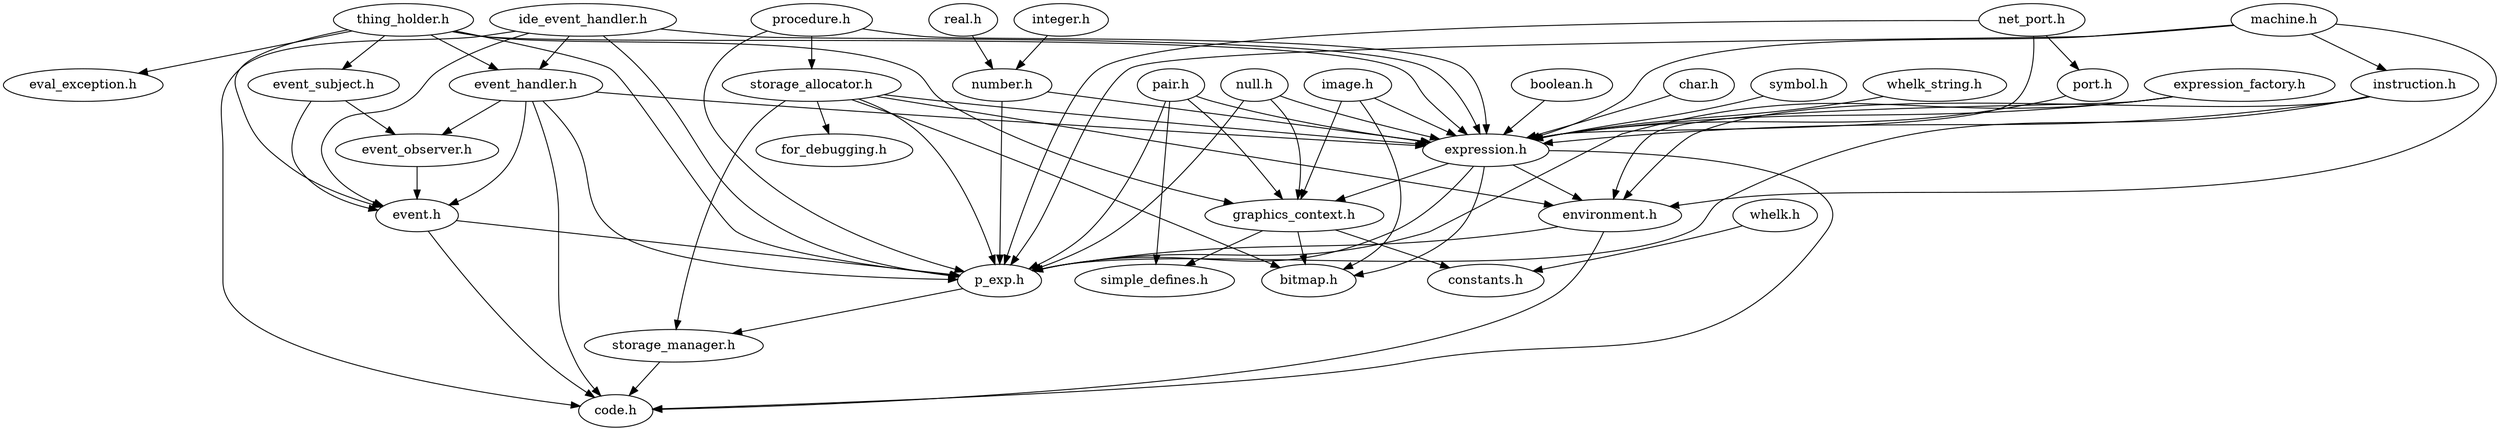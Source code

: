 digraph {
   "boolean.h" ->  "expression.h"
   "char.h" ->  "expression.h"
   "environment.h" ->  "p_exp.h"
   "environment.h" ->  "code.h"
   "event.h" ->  "p_exp.h"
   "event.h" ->  "code.h"
   "event_handler.h" ->  "event_observer.h"
   "event_handler.h" ->  "p_exp.h"
   "event_handler.h" ->  "event.h"
   "event_handler.h" ->  "code.h"
   "event_handler.h" ->  "expression.h"
   "event_observer.h" ->  "event.h"
   "event_subject.h" ->  "event_observer.h"
   "event_subject.h" ->  "event.h"
   "expression.h" ->  "p_exp.h"
   "expression.h" ->  "graphics_context.h"
//   "expression.h" ->  "event_handler.h"
   "expression.h" ->  "bitmap.h"
   "expression.h" ->  "environment.h"
   "expression.h" ->  "code.h"
   "expression_factory.h" ->  "p_exp.h"
   "expression_factory.h" ->  "environment.h"
   "expression_factory.h" ->  "expression.h"
   "graphics_context.h" ->  "simple_defines.h"
   "graphics_context.h" ->  "bitmap.h"
   "graphics_context.h" ->  "constants.h"
   "ide_event_handler.h" ->  "p_exp.h"
   "ide_event_handler.h" ->  "code.h"
   "ide_event_handler.h" ->  "expression.h"
   "ide_event_handler.h" ->  "event_handler.h"
   "ide_event_handler.h" ->  "event.h"
   "image.h" ->  "expression.h"
   "image.h" ->  "bitmap.h"
   "image.h" ->  "graphics_context.h"
   "instruction.h" ->  "p_exp.h"
   "instruction.h" ->  "environment.h"
   "instruction.h" ->  "expression.h"
   "integer.h" ->  "number.h"
   "machine.h" ->  "p_exp.h"
   "machine.h" ->  "instruction.h"
   "machine.h" ->  "expression.h"
   "machine.h" ->  "environment.h"
   "net_port.h" ->  "p_exp.h"
   "net_port.h" ->  "expression.h"
   "net_port.h" ->  "port.h"
   "null.h" ->  "p_exp.h"
   "null.h" ->  "expression.h"
   "null.h" ->  "graphics_context.h"
   "number.h" ->  "p_exp.h"
   "number.h" ->  "expression.h"
   "p_exp.h" ->  "storage_manager.h"
   "pair.h" ->  "p_exp.h"
   "pair.h" ->  "simple_defines.h"
   "pair.h" ->  "expression.h"
   "pair.h" ->  "graphics_context.h"
   "port.h" ->  "expression.h"
   "procedure.h" ->  "p_exp.h"
   "procedure.h" ->  "expression.h"
   "procedure.h" ->  "storage_allocator.h"
   "real.h" ->  "number.h"
   "storage_allocator.h" ->  "p_exp.h"
   "storage_allocator.h" ->  "for_debugging.h"
   "storage_allocator.h" ->  "environment.h"
   "storage_allocator.h" ->  "bitmap.h"
   "storage_allocator.h" ->  "expression.h"
   "storage_allocator.h" ->  "storage_manager.h"
   "storage_manager.h" ->  "code.h"
   "symbol.h" ->  "expression.h"
   "thing_holder.h" ->  "p_exp.h"
   "thing_holder.h" ->  "expression.h"
   "thing_holder.h" ->  "eval_exception.h"
   "thing_holder.h" ->  "event.h"
   "thing_holder.h" ->  "event_handler.h"
   "thing_holder.h" ->  "event_subject.h"
   "thing_holder.h" ->  "graphics_context.h"
   "whelk.h" ->  "constants.h"
   "whelk_string.h" ->  "expression.h"
}
